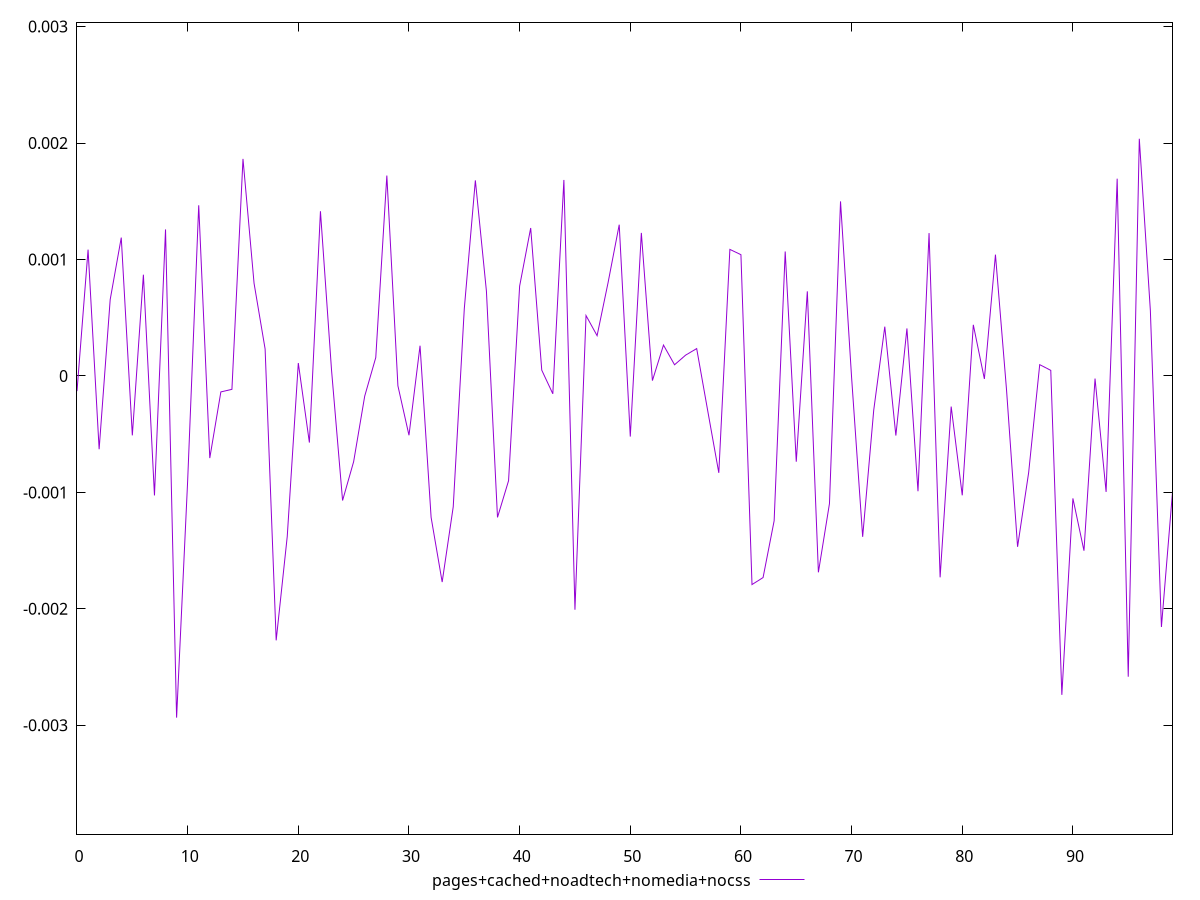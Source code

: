 reset

$pagesCachedNoadtechNomediaNocss <<EOF
0 -0.00013046139557828935
1 0.001084351481320426
2 -0.0006293324268889698
3 0.0006558213388672497
4 0.001187876906419643
5 -0.0005105605955537683
6 0.0008691254551486622
7 -0.0010260314078954981
8 0.0012578097537957222
9 -0.0029343714347124096
10 -0.0008997306857453389
11 0.0014654196380512441
12 -0.000705323402630672
13 -0.00013724556025350372
14 -0.0001150212604929278
15 0.0018636158367782213
16 0.0007957849026456194
17 0.00023141612613261433
18 -0.002270353200103525
19 -0.0013781412929473624
20 0.00011077740840372066
21 -0.0005720151906335451
22 0.0014143453797353385
23 0.00005199781569707809
24 -0.0010695784085468195
25 -0.0007359808205250277
26 -0.00017359662913466676
27 0.00015793136686687235
28 0.0017204391102651922
29 -0.00008472636843707901
30 -0.0005094180696495053
31 0.00025963180916678335
32 -0.0012139654195164322
33 -0.0017698189848449097
34 -0.0011235486163118417
35 0.0005774228627506671
36 0.0016791515756806675
37 0.0007274155778726344
38 -0.0012145816847584556
39 -0.0008998982022241301
40 0.0007709820131165092
41 0.001270181583170047
42 0.00004952341503554405
43 -0.00015350560179163696
44 0.0016826046363924878
45 -0.0020075701797103436
46 0.0005184868699363639
47 0.0003456744185337542
48 0.0008044648983303599
49 0.0012986338218984406
50 -0.0005204533414546846
51 0.0012282610781410666
52 -0.00004013132788965798
53 0.00026484861422790344
54 0.00009581979309600044
55 0.0001785701268712865
56 0.00023486690399547523
57 -0.0003000234702071135
58 -0.000832074634606526
59 0.0010864965262635396
60 0.0010409270320418252
61 -0.0017913927299108645
62 -0.0017312652650237049
63 -0.0012439192912160162
64 0.0010687338843726392
65 -0.0007365980011379746
66 0.0007264321661464464
67 -0.001686291880295312
68 -0.001096258033512109
69 0.001498723990658748
70 -0.000012684629163463996
71 -0.001381536705301411
72 -0.0002941886099907774
73 0.0004229477737891403
74 -0.0005117809815234152
75 0.00040771432597488456
76 -0.000990067960778742
77 0.0012267410535999452
78 -0.0017294153319426626
79 -0.0002631563605389346
80 -0.0010250926400797548
81 0.0004388660938028012
82 -0.00002582376588126864
83 0.001041323396823502
84 -0.00011787825484190149
85 -0.0014671387865246987
86 -0.0008308006399078936
87 0.00009677420799206262
88 0.00004784292341780752
89 -0.002738640492564678
90 -0.0010515682623046078
91 -0.001500841577949371
92 -0.000022792389838029863
93 -0.000995972459817706
94 0.0016934960180191604
95 -0.002582530610997794
96 0.0020365306484036584
97 0.0005606868414626008
98 -0.0021554691359047967
99 -0.0009982443513442871
EOF

set key outside below
set xrange [0:99]
set yrange [-0.003934371434712409:0.0030365306484036584]
set trange [-0.003934371434712409:0.0030365306484036584]
set terminal svg size 640, 500 enhanced background rgb 'white'
set output "report_00013_2021-02-09T12-04-24.940Z/meta/pScore-difference/comparison/line/4_vs_5.svg"

plot $pagesCachedNoadtechNomediaNocss title "pages+cached+noadtech+nomedia+nocss" with line

reset
